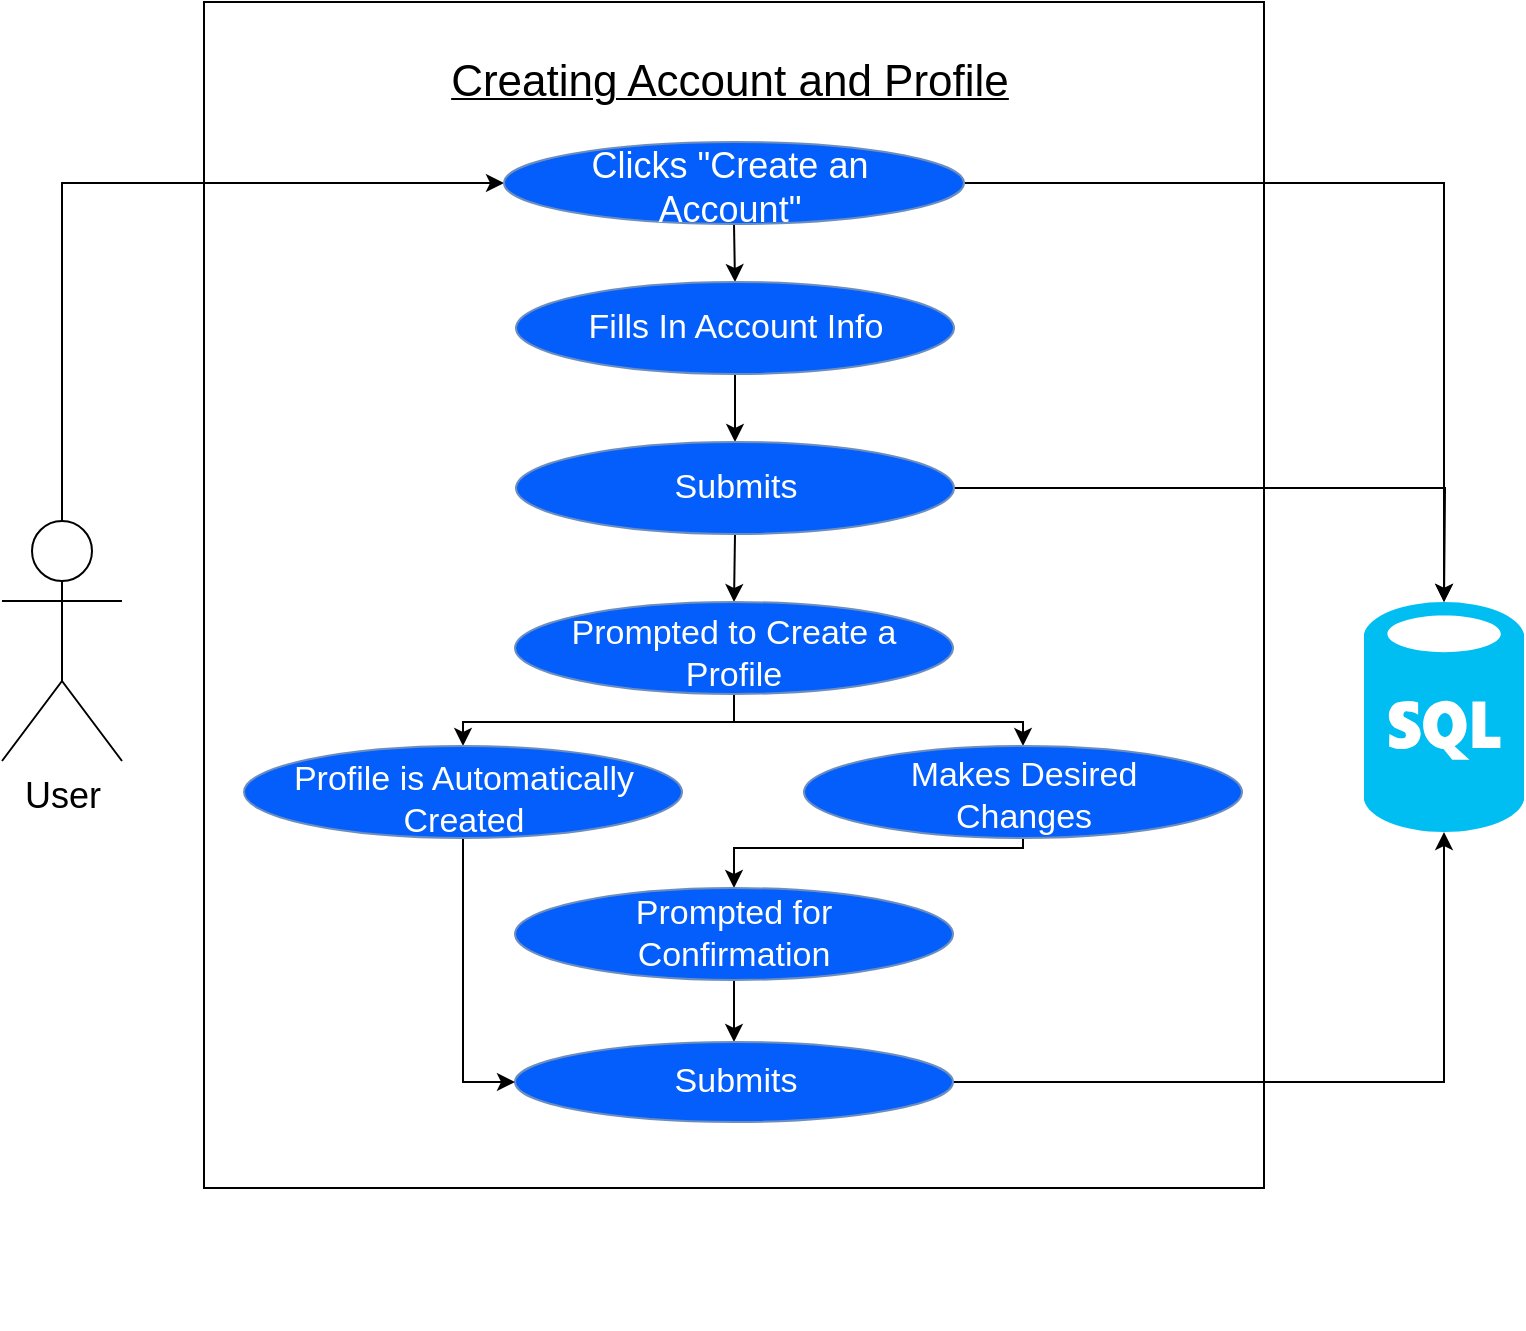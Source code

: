 <mxfile version="12.1.9" type="device" pages="1"><diagram id="uhpHyaAl4oxTMNwRNwRM" name="Page-1"><mxGraphModel dx="1408" dy="755" grid="1" gridSize="10" guides="1" tooltips="1" connect="1" arrows="1" fold="1" page="1" pageScale="1" pageWidth="850" pageHeight="1100" math="0" shadow="0"><root><mxCell id="0"/><mxCell id="1" parent="0"/><mxCell id="EYYUqmQ04hXDHK7EDDQL-3" value="" style="rounded=0;whiteSpace=wrap;html=1;" parent="1" vertex="1"><mxGeometry x="140" y="180" width="530" height="593" as="geometry"/></mxCell><mxCell id="XeBr8T3tzhv33q_0OEZW-3" style="edgeStyle=orthogonalEdgeStyle;rounded=0;orthogonalLoop=1;jettySize=auto;html=1;exitX=0.5;exitY=0;exitDx=0;exitDy=0;exitPerimeter=0;entryX=0;entryY=0.5;entryDx=0;entryDy=0;" parent="1" source="EYYUqmQ04hXDHK7EDDQL-4" target="EYYUqmQ04hXDHK7EDDQL-9" edge="1"><mxGeometry relative="1" as="geometry"/></mxCell><mxCell id="EYYUqmQ04hXDHK7EDDQL-4" value="&lt;div style=&quot;font-size: 18px&quot;&gt;&lt;font style=&quot;font-size: 18px&quot;&gt;User&lt;/font&gt;&lt;/div&gt;" style="shape=umlActor;verticalLabelPosition=bottom;labelBackgroundColor=#ffffff;verticalAlign=top;html=1;outlineConnect=0;" parent="1" vertex="1"><mxGeometry x="39" y="439.5" width="60" height="120" as="geometry"/></mxCell><mxCell id="EYYUqmQ04hXDHK7EDDQL-8" value="&lt;u&gt;&lt;font style=&quot;font-size: 22px&quot;&gt;Creating Account and Profile&lt;br&gt;&lt;/font&gt;&lt;/u&gt;" style="text;html=1;strokeColor=none;fillColor=none;align=center;verticalAlign=middle;whiteSpace=wrap;rounded=0;" parent="1" vertex="1"><mxGeometry x="248" y="200" width="310" height="40" as="geometry"/></mxCell><mxCell id="XeBr8T3tzhv33q_0OEZW-11" style="edgeStyle=orthogonalEdgeStyle;rounded=0;orthogonalLoop=1;jettySize=auto;html=1;exitX=1;exitY=0.5;exitDx=0;exitDy=0;entryX=0.5;entryY=0;entryDx=0;entryDy=0;entryPerimeter=0;" parent="1" source="EYYUqmQ04hXDHK7EDDQL-9" target="XeBr8T3tzhv33q_0OEZW-2" edge="1"><mxGeometry relative="1" as="geometry"/></mxCell><mxCell id="XeBr8T3tzhv33q_0OEZW-32" style="edgeStyle=orthogonalEdgeStyle;rounded=0;orthogonalLoop=1;jettySize=auto;html=1;exitX=0.5;exitY=1;exitDx=0;exitDy=0;entryX=0.5;entryY=0;entryDx=0;entryDy=0;" parent="1" source="EYYUqmQ04hXDHK7EDDQL-9" target="XeBr8T3tzhv33q_0OEZW-9" edge="1"><mxGeometry relative="1" as="geometry"/></mxCell><mxCell id="EYYUqmQ04hXDHK7EDDQL-9" value="" style="ellipse;whiteSpace=wrap;html=1;fillColor=#035EFC;strokeColor=#6c8ebf;" parent="1" vertex="1"><mxGeometry x="290" y="250" width="230" height="41" as="geometry"/></mxCell><mxCell id="EYYUqmQ04hXDHK7EDDQL-14" value="&lt;font style=&quot;font-size: 18px&quot; color=&quot;#FFFFFF&quot;&gt;Clicks &quot;Create an Account&quot; &lt;br&gt;&lt;/font&gt;" style="text;html=1;strokeColor=none;fillColor=none;align=center;verticalAlign=middle;whiteSpace=wrap;rounded=0;" parent="1" vertex="1"><mxGeometry x="313" y="258" width="180" height="30" as="geometry"/></mxCell><mxCell id="XeBr8T3tzhv33q_0OEZW-2" value="" style="verticalLabelPosition=bottom;html=1;verticalAlign=top;align=center;strokeColor=none;fillColor=#00BEF2;shape=mxgraph.azure.sql_database;" parent="1" vertex="1"><mxGeometry x="720" y="480" width="80" height="115" as="geometry"/></mxCell><mxCell id="XeBr8T3tzhv33q_0OEZW-33" style="edgeStyle=orthogonalEdgeStyle;rounded=0;orthogonalLoop=1;jettySize=auto;html=1;exitX=0.5;exitY=1;exitDx=0;exitDy=0;entryX=0.5;entryY=0;entryDx=0;entryDy=0;" parent="1" source="XeBr8T3tzhv33q_0OEZW-9" target="XeBr8T3tzhv33q_0OEZW-12" edge="1"><mxGeometry relative="1" as="geometry"/></mxCell><mxCell id="XeBr8T3tzhv33q_0OEZW-9" value="" style="ellipse;whiteSpace=wrap;html=1;fillColor=#035EFC;strokeColor=#6c8ebf;" parent="1" vertex="1"><mxGeometry x="296" y="320" width="219" height="46" as="geometry"/></mxCell><mxCell id="XeBr8T3tzhv33q_0OEZW-10" value="&lt;font style=&quot;font-size: 17px&quot; color=&quot;#FFFFFF&quot;&gt;Fills In Account Info&lt;br&gt;&lt;/font&gt;" style="text;html=1;strokeColor=none;fillColor=none;align=center;verticalAlign=middle;whiteSpace=wrap;rounded=0;" parent="1" vertex="1"><mxGeometry x="315.5" y="328" width="180" height="30" as="geometry"/></mxCell><mxCell id="XeBr8T3tzhv33q_0OEZW-36" style="edgeStyle=orthogonalEdgeStyle;rounded=0;orthogonalLoop=1;jettySize=auto;html=1;exitX=0.5;exitY=1;exitDx=0;exitDy=0;entryX=0.5;entryY=0;entryDx=0;entryDy=0;" parent="1" source="XeBr8T3tzhv33q_0OEZW-12" target="XeBr8T3tzhv33q_0OEZW-14" edge="1"><mxGeometry relative="1" as="geometry"/></mxCell><mxCell id="XeBr8T3tzhv33q_0OEZW-55" style="edgeStyle=orthogonalEdgeStyle;rounded=0;orthogonalLoop=1;jettySize=auto;html=1;exitX=1;exitY=0.5;exitDx=0;exitDy=0;" parent="1" source="XeBr8T3tzhv33q_0OEZW-12" edge="1"><mxGeometry relative="1" as="geometry"><mxPoint x="760" y="480" as="targetPoint"/></mxGeometry></mxCell><mxCell id="XeBr8T3tzhv33q_0OEZW-12" value="" style="ellipse;whiteSpace=wrap;html=1;fillColor=#035EFC;strokeColor=#6c8ebf;" parent="1" vertex="1"><mxGeometry x="296" y="400" width="219" height="46" as="geometry"/></mxCell><mxCell id="XeBr8T3tzhv33q_0OEZW-13" value="&lt;font style=&quot;font-size: 17px&quot; color=&quot;#FFFFFF&quot;&gt;Submits&lt;br&gt;&lt;/font&gt;" style="text;html=1;strokeColor=none;fillColor=none;align=center;verticalAlign=middle;whiteSpace=wrap;rounded=0;" parent="1" vertex="1"><mxGeometry x="315.5" y="408" width="180" height="30" as="geometry"/></mxCell><mxCell id="XeBr8T3tzhv33q_0OEZW-37" style="edgeStyle=orthogonalEdgeStyle;rounded=0;orthogonalLoop=1;jettySize=auto;html=1;exitX=0.5;exitY=1;exitDx=0;exitDy=0;entryX=0.5;entryY=0;entryDx=0;entryDy=0;" parent="1" source="XeBr8T3tzhv33q_0OEZW-14" target="XeBr8T3tzhv33q_0OEZW-16" edge="1"><mxGeometry relative="1" as="geometry"><Array as="points"><mxPoint x="405" y="540"/><mxPoint x="550" y="540"/></Array></mxGeometry></mxCell><mxCell id="EZgBtwfniMNytx_nmCvw-7" style="edgeStyle=orthogonalEdgeStyle;rounded=0;orthogonalLoop=1;jettySize=auto;html=1;exitX=0.5;exitY=1;exitDx=0;exitDy=0;entryX=0.5;entryY=0;entryDx=0;entryDy=0;" edge="1" parent="1" source="XeBr8T3tzhv33q_0OEZW-14" target="EZgBtwfniMNytx_nmCvw-5"><mxGeometry relative="1" as="geometry"><Array as="points"><mxPoint x="405" y="540"/><mxPoint x="270" y="540"/></Array></mxGeometry></mxCell><mxCell id="XeBr8T3tzhv33q_0OEZW-14" value="" style="ellipse;whiteSpace=wrap;html=1;fillColor=#035EFC;strokeColor=#6c8ebf;" parent="1" vertex="1"><mxGeometry x="295.5" y="480" width="219" height="46" as="geometry"/></mxCell><mxCell id="XeBr8T3tzhv33q_0OEZW-15" value="&lt;font style=&quot;font-size: 17px&quot; color=&quot;#FFFFFF&quot;&gt;Prompted to Create a Profile&lt;br&gt;&lt;/font&gt;" style="text;html=1;strokeColor=none;fillColor=none;align=center;verticalAlign=middle;whiteSpace=wrap;rounded=0;" parent="1" vertex="1"><mxGeometry x="315" y="491" width="180" height="30" as="geometry"/></mxCell><mxCell id="XeBr8T3tzhv33q_0OEZW-50" style="edgeStyle=orthogonalEdgeStyle;rounded=0;orthogonalLoop=1;jettySize=auto;html=1;exitX=0.5;exitY=1;exitDx=0;exitDy=0;entryX=0.5;entryY=0;entryDx=0;entryDy=0;" parent="1" source="XeBr8T3tzhv33q_0OEZW-16" target="XeBr8T3tzhv33q_0OEZW-28" edge="1"><mxGeometry relative="1" as="geometry"><mxPoint x="405" y="623" as="targetPoint"/><Array as="points"><mxPoint x="550" y="603"/><mxPoint x="405" y="603"/></Array></mxGeometry></mxCell><mxCell id="XeBr8T3tzhv33q_0OEZW-16" value="" style="ellipse;whiteSpace=wrap;html=1;fillColor=#035EFC;strokeColor=#6c8ebf;" parent="1" vertex="1"><mxGeometry x="440" y="552" width="219" height="46" as="geometry"/></mxCell><mxCell id="XeBr8T3tzhv33q_0OEZW-17" value="&lt;font style=&quot;font-size: 17px&quot; color=&quot;#FFFFFF&quot;&gt;Makes Desired Changes&lt;br&gt;&lt;/font&gt;" style="text;html=1;strokeColor=none;fillColor=none;align=center;verticalAlign=middle;whiteSpace=wrap;rounded=0;" parent="1" vertex="1"><mxGeometry x="459.5" y="562" width="180" height="30" as="geometry"/></mxCell><mxCell id="XeBr8T3tzhv33q_0OEZW-39" style="edgeStyle=orthogonalEdgeStyle;rounded=0;orthogonalLoop=1;jettySize=auto;html=1;exitX=0.5;exitY=1;exitDx=0;exitDy=0;entryX=0.5;entryY=0;entryDx=0;entryDy=0;" parent="1" edge="1"><mxGeometry relative="1" as="geometry"><mxPoint x="405" y="669" as="sourcePoint"/></mxGeometry></mxCell><mxCell id="XeBr8T3tzhv33q_0OEZW-49" style="edgeStyle=orthogonalEdgeStyle;rounded=0;orthogonalLoop=1;jettySize=auto;html=1;exitX=0.5;exitY=1;exitDx=0;exitDy=0;entryX=0.5;entryY=0;entryDx=0;entryDy=0;" parent="1" edge="1"><mxGeometry relative="1" as="geometry"><mxPoint x="405" y="746" as="sourcePoint"/></mxGeometry></mxCell><mxCell id="XeBr8T3tzhv33q_0OEZW-48" style="edgeStyle=orthogonalEdgeStyle;rounded=0;orthogonalLoop=1;jettySize=auto;html=1;exitX=0.5;exitY=1;exitDx=0;exitDy=0;entryX=0.5;entryY=0;entryDx=0;entryDy=0;" parent="1" edge="1"><mxGeometry relative="1" as="geometry"><mxPoint x="405" y="816" as="sourcePoint"/></mxGeometry></mxCell><mxCell id="XeBr8T3tzhv33q_0OEZW-45" style="edgeStyle=orthogonalEdgeStyle;rounded=0;orthogonalLoop=1;jettySize=auto;html=1;exitX=0.5;exitY=1;exitDx=0;exitDy=0;entryX=0.5;entryY=0;entryDx=0;entryDy=0;" parent="1" source="XeBr8T3tzhv33q_0OEZW-28" target="XeBr8T3tzhv33q_0OEZW-30" edge="1"><mxGeometry relative="1" as="geometry"/></mxCell><mxCell id="XeBr8T3tzhv33q_0OEZW-28" value="" style="ellipse;whiteSpace=wrap;html=1;fillColor=#035EFC;strokeColor=#6c8ebf;" parent="1" vertex="1"><mxGeometry x="295.5" y="623" width="219" height="46" as="geometry"/></mxCell><mxCell id="XeBr8T3tzhv33q_0OEZW-29" value="&lt;font style=&quot;font-size: 17px&quot; color=&quot;#FFFFFF&quot;&gt;Prompted for Confirmation&lt;br&gt;&lt;/font&gt;" style="text;html=1;strokeColor=none;fillColor=none;align=center;verticalAlign=middle;whiteSpace=wrap;rounded=0;" parent="1" vertex="1"><mxGeometry x="315" y="631" width="180" height="30" as="geometry"/></mxCell><mxCell id="XeBr8T3tzhv33q_0OEZW-52" value="&lt;font style=&quot;font-size: 17px&quot; color=&quot;#FFFFFF&quot;&gt;Prompted for Confirmation&lt;br&gt;&lt;/font&gt;" style="text;html=1;strokeColor=none;fillColor=none;align=center;verticalAlign=middle;whiteSpace=wrap;rounded=0;" parent="1" vertex="1"><mxGeometry x="315" y="808" width="180" height="30" as="geometry"/></mxCell><mxCell id="XeBr8T3tzhv33q_0OEZW-51" style="edgeStyle=orthogonalEdgeStyle;rounded=0;orthogonalLoop=1;jettySize=auto;html=1;exitX=1;exitY=0.5;exitDx=0;exitDy=0;entryX=0.5;entryY=1;entryDx=0;entryDy=0;entryPerimeter=0;" parent="1" source="XeBr8T3tzhv33q_0OEZW-30" target="XeBr8T3tzhv33q_0OEZW-2" edge="1"><mxGeometry relative="1" as="geometry"/></mxCell><mxCell id="XeBr8T3tzhv33q_0OEZW-30" value="" style="ellipse;whiteSpace=wrap;html=1;fillColor=#035EFC;strokeColor=#6c8ebf;" parent="1" vertex="1"><mxGeometry x="295.5" y="700" width="219" height="40" as="geometry"/></mxCell><mxCell id="XeBr8T3tzhv33q_0OEZW-31" value="&lt;font style=&quot;font-size: 17px&quot; color=&quot;#FFFFFF&quot;&gt;Submits&lt;br&gt;&lt;/font&gt;" style="text;html=1;strokeColor=none;fillColor=none;align=center;verticalAlign=middle;whiteSpace=wrap;rounded=0;" parent="1" vertex="1"><mxGeometry x="315.5" y="710" width="180" height="20" as="geometry"/></mxCell><mxCell id="EZgBtwfniMNytx_nmCvw-8" style="edgeStyle=orthogonalEdgeStyle;rounded=0;orthogonalLoop=1;jettySize=auto;html=1;exitX=0.5;exitY=1;exitDx=0;exitDy=0;entryX=0;entryY=0.5;entryDx=0;entryDy=0;" edge="1" parent="1" source="EZgBtwfniMNytx_nmCvw-5" target="XeBr8T3tzhv33q_0OEZW-30"><mxGeometry relative="1" as="geometry"/></mxCell><mxCell id="EZgBtwfniMNytx_nmCvw-5" value="" style="ellipse;whiteSpace=wrap;html=1;fillColor=#035EFC;strokeColor=#6c8ebf;" vertex="1" parent="1"><mxGeometry x="160" y="552" width="219" height="46" as="geometry"/></mxCell><mxCell id="EZgBtwfniMNytx_nmCvw-6" value="&lt;font style=&quot;font-size: 17px&quot; color=&quot;#FFFFFF&quot;&gt;Profile is Automatically Created&lt;br&gt;&lt;/font&gt;" style="text;html=1;strokeColor=none;fillColor=none;align=center;verticalAlign=middle;whiteSpace=wrap;rounded=0;" vertex="1" parent="1"><mxGeometry x="179.5" y="564" width="180" height="30" as="geometry"/></mxCell></root></mxGraphModel></diagram></mxfile>